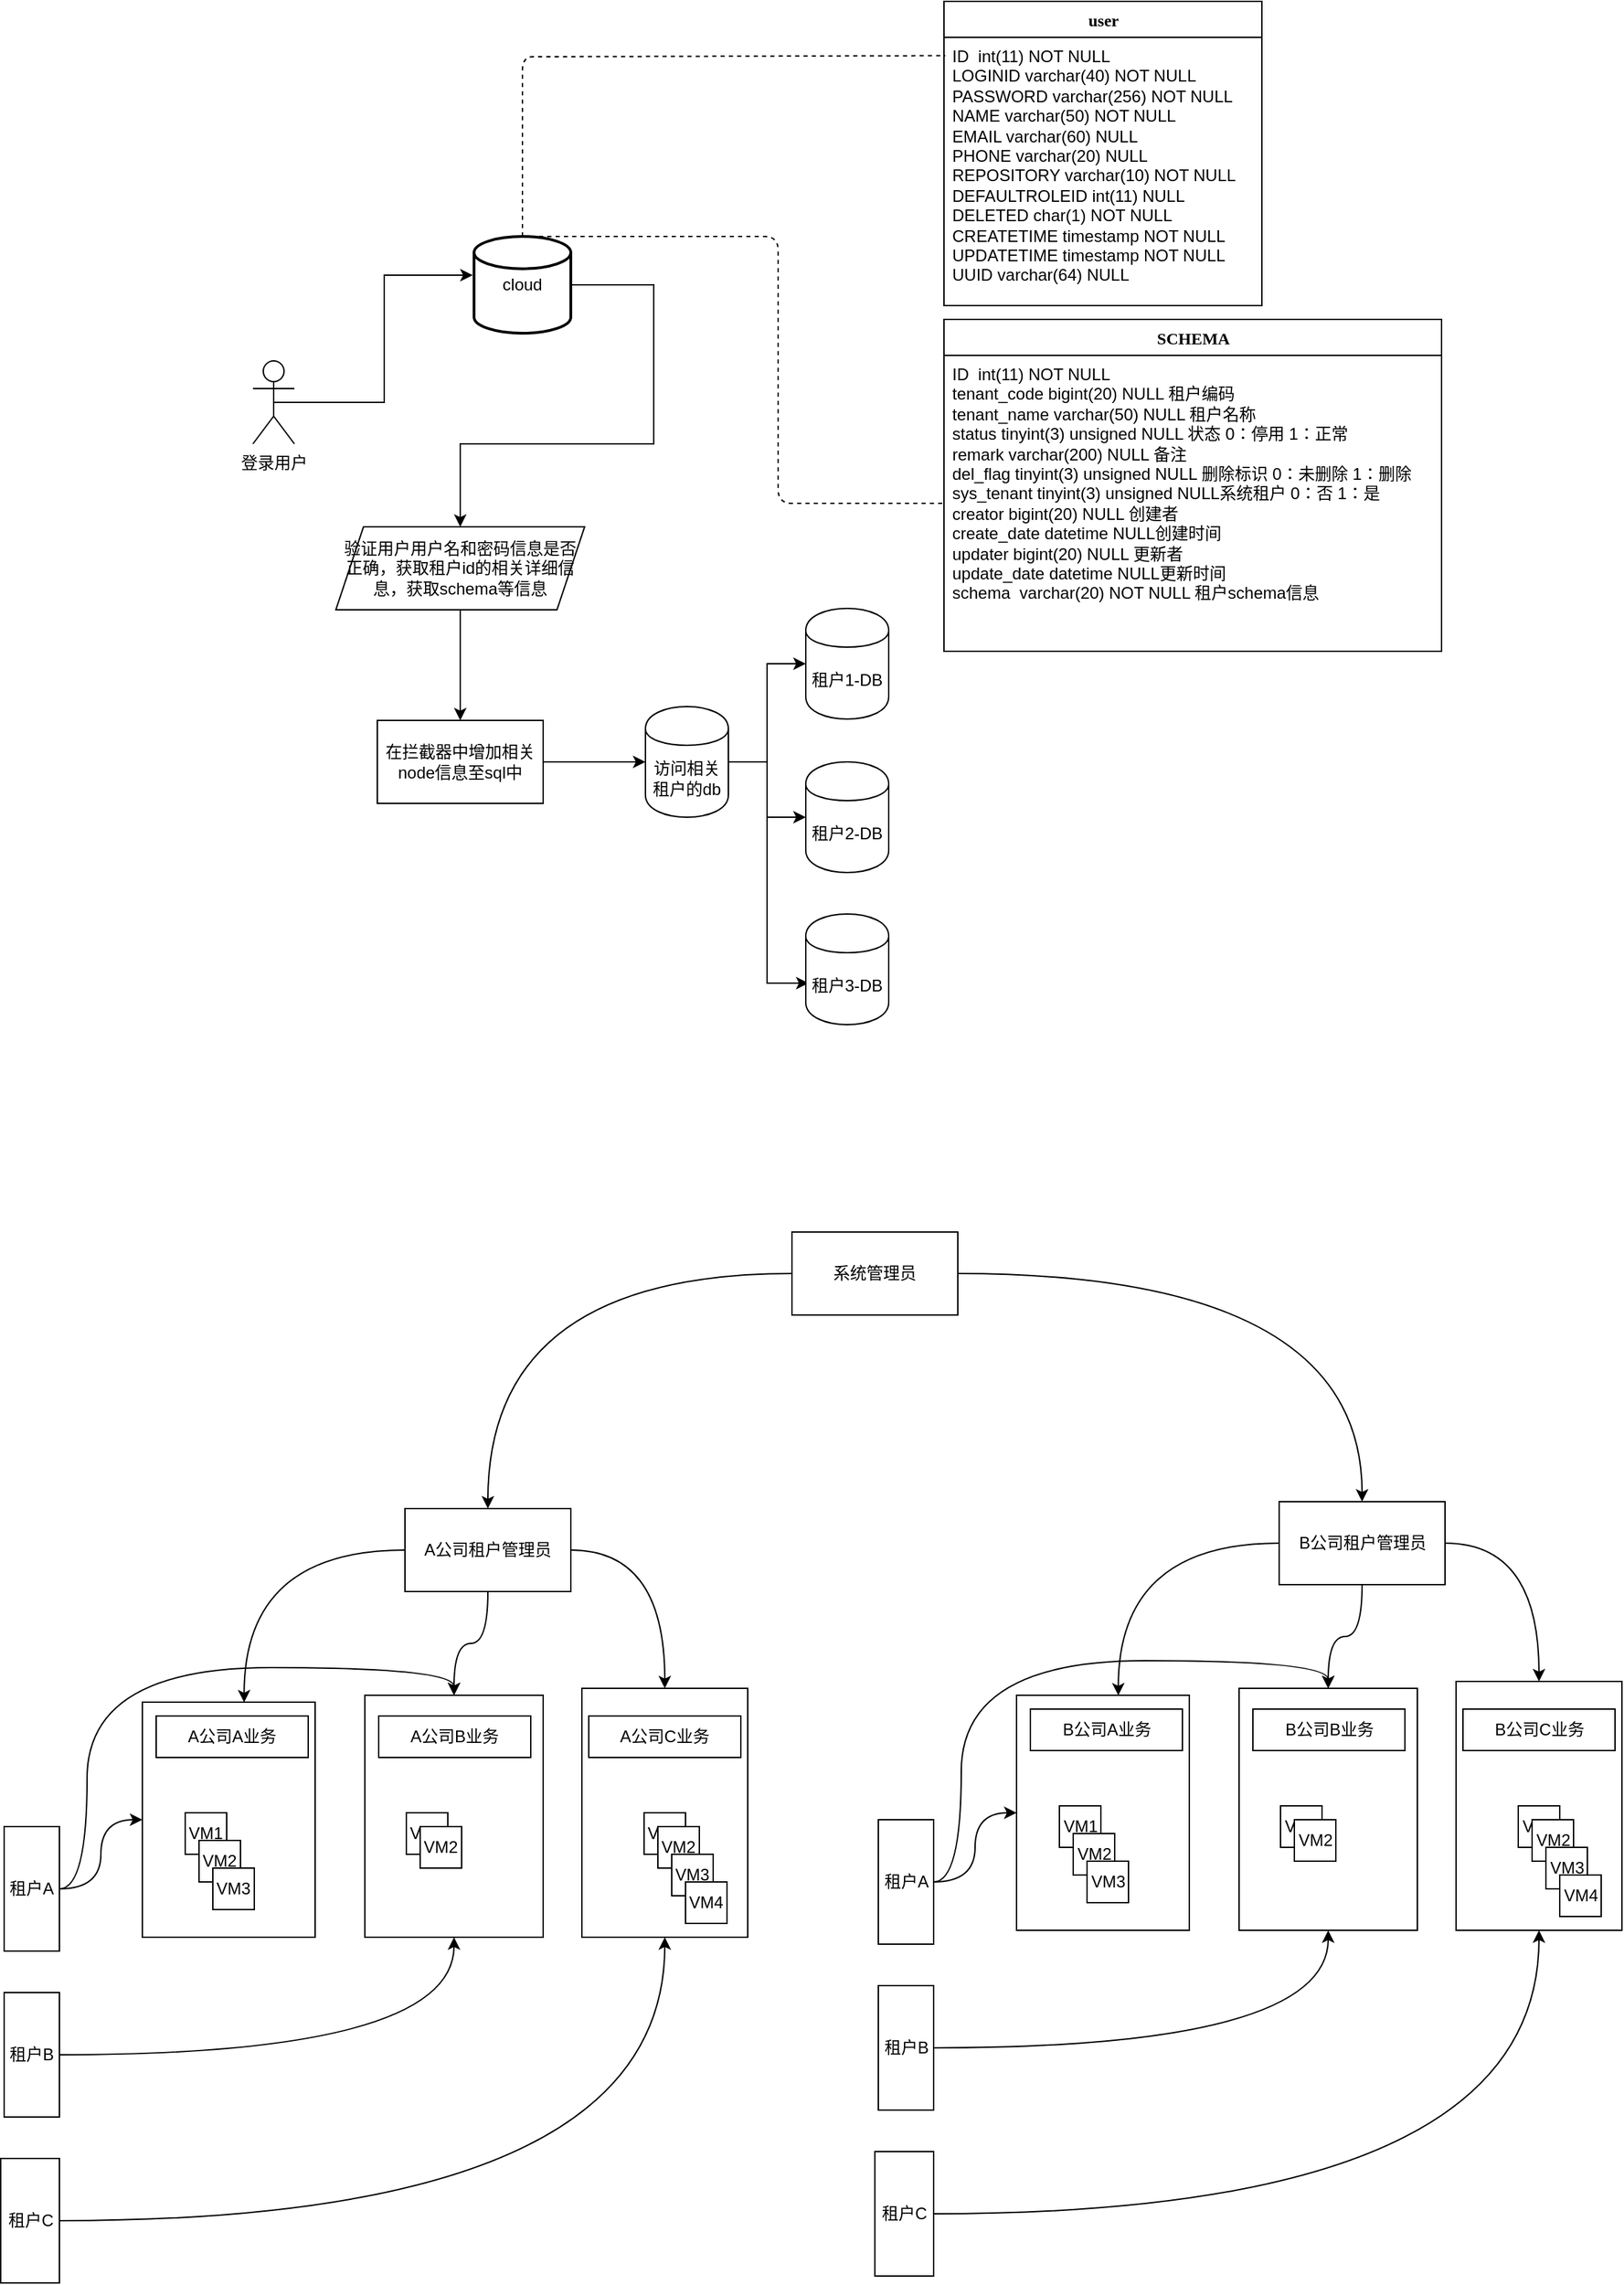 <mxfile version="14.6.1" type="github">
  <diagram id="C5RBs43oDa-KdzZeNtuy" name="Page-1">
    <mxGraphModel dx="2363" dy="591" grid="1" gridSize="10" guides="1" tooltips="1" connect="1" arrows="1" fold="1" page="1" pageScale="1" pageWidth="827" pageHeight="1169" math="0" shadow="0">
      <root>
        <mxCell id="WIyWlLk6GJQsqaUBKTNV-0" />
        <mxCell id="WIyWlLk6GJQsqaUBKTNV-1" parent="WIyWlLk6GJQsqaUBKTNV-0" />
        <mxCell id="F-g3I1seMJP-qdP17xgw-50" value="" style="rounded=0;whiteSpace=wrap;html=1;" vertex="1" parent="WIyWlLk6GJQsqaUBKTNV-1">
          <mxGeometry x="308" y="1280" width="120" height="180" as="geometry" />
        </mxCell>
        <mxCell id="F-g3I1seMJP-qdP17xgw-49" value="" style="rounded=0;whiteSpace=wrap;html=1;" vertex="1" parent="WIyWlLk6GJQsqaUBKTNV-1">
          <mxGeometry x="151" y="1285" width="129" height="175" as="geometry" />
        </mxCell>
        <mxCell id="F-g3I1seMJP-qdP17xgw-48" style="edgeStyle=orthogonalEdgeStyle;curved=1;rounded=0;orthogonalLoop=1;jettySize=auto;html=1;exitX=0;exitY=0;exitDx=0;exitDy=0;" edge="1" parent="WIyWlLk6GJQsqaUBKTNV-1" source="F-g3I1seMJP-qdP17xgw-47">
          <mxGeometry relative="1" as="geometry">
            <mxPoint y="1300" as="targetPoint" />
          </mxGeometry>
        </mxCell>
        <mxCell id="F-g3I1seMJP-qdP17xgw-47" value="" style="rounded=0;whiteSpace=wrap;html=1;" vertex="1" parent="WIyWlLk6GJQsqaUBKTNV-1">
          <mxGeometry x="-10" y="1290" width="125" height="170" as="geometry" />
        </mxCell>
        <mxCell id="boxZFS2VMnhUOI8mlONx-15" value="" style="edgeStyle=orthogonalEdgeStyle;rounded=0;orthogonalLoop=1;jettySize=auto;html=1;" parent="WIyWlLk6GJQsqaUBKTNV-1" source="boxZFS2VMnhUOI8mlONx-12" target="boxZFS2VMnhUOI8mlONx-14" edge="1">
          <mxGeometry relative="1" as="geometry" />
        </mxCell>
        <mxCell id="boxZFS2VMnhUOI8mlONx-12" value="验证用户用户名和密码信息是否正确，获取租户id的相关详细信息，获取schema等信息" style="shape=parallelogram;perimeter=parallelogramPerimeter;whiteSpace=wrap;html=1;fixedSize=1;" parent="WIyWlLk6GJQsqaUBKTNV-1" vertex="1">
          <mxGeometry x="130" y="440" width="180" height="60" as="geometry" />
        </mxCell>
        <mxCell id="boxZFS2VMnhUOI8mlONx-17" value="" style="edgeStyle=orthogonalEdgeStyle;rounded=0;orthogonalLoop=1;jettySize=auto;html=1;" parent="WIyWlLk6GJQsqaUBKTNV-1" source="boxZFS2VMnhUOI8mlONx-14" target="boxZFS2VMnhUOI8mlONx-16" edge="1">
          <mxGeometry relative="1" as="geometry" />
        </mxCell>
        <mxCell id="boxZFS2VMnhUOI8mlONx-14" value="在拦截器中增加相关node信息至sql中" style="whiteSpace=wrap;html=1;" parent="WIyWlLk6GJQsqaUBKTNV-1" vertex="1">
          <mxGeometry x="160" y="580" width="120" height="60" as="geometry" />
        </mxCell>
        <mxCell id="boxZFS2VMnhUOI8mlONx-23" value="" style="edgeStyle=orthogonalEdgeStyle;rounded=0;orthogonalLoop=1;jettySize=auto;html=1;" parent="WIyWlLk6GJQsqaUBKTNV-1" source="boxZFS2VMnhUOI8mlONx-16" target="boxZFS2VMnhUOI8mlONx-22" edge="1">
          <mxGeometry relative="1" as="geometry" />
        </mxCell>
        <mxCell id="boxZFS2VMnhUOI8mlONx-25" value="" style="edgeStyle=orthogonalEdgeStyle;rounded=0;orthogonalLoop=1;jettySize=auto;html=1;" parent="WIyWlLk6GJQsqaUBKTNV-1" source="boxZFS2VMnhUOI8mlONx-16" target="boxZFS2VMnhUOI8mlONx-24" edge="1">
          <mxGeometry relative="1" as="geometry" />
        </mxCell>
        <mxCell id="boxZFS2VMnhUOI8mlONx-27" value="" style="edgeStyle=orthogonalEdgeStyle;rounded=0;orthogonalLoop=1;jettySize=auto;html=1;" parent="WIyWlLk6GJQsqaUBKTNV-1" edge="1">
          <mxGeometry relative="1" as="geometry">
            <mxPoint x="416" y="610" as="sourcePoint" />
            <mxPoint x="472" y="770" as="targetPoint" />
            <Array as="points">
              <mxPoint x="442" y="610" />
              <mxPoint x="442" y="770" />
            </Array>
          </mxGeometry>
        </mxCell>
        <mxCell id="boxZFS2VMnhUOI8mlONx-16" value="访问相关租户的db" style="shape=cylinder;whiteSpace=wrap;html=1;boundedLbl=1;backgroundOutline=1;" parent="WIyWlLk6GJQsqaUBKTNV-1" vertex="1">
          <mxGeometry x="354" y="570" width="60" height="80" as="geometry" />
        </mxCell>
        <mxCell id="boxZFS2VMnhUOI8mlONx-22" value="租户1-DB" style="shape=cylinder;whiteSpace=wrap;html=1;boundedLbl=1;backgroundOutline=1;" parent="WIyWlLk6GJQsqaUBKTNV-1" vertex="1">
          <mxGeometry x="470" y="499" width="60" height="80" as="geometry" />
        </mxCell>
        <mxCell id="boxZFS2VMnhUOI8mlONx-24" value="租户2-DB" style="shape=cylinder;whiteSpace=wrap;html=1;boundedLbl=1;backgroundOutline=1;" parent="WIyWlLk6GJQsqaUBKTNV-1" vertex="1">
          <mxGeometry x="470" y="610" width="60" height="80" as="geometry" />
        </mxCell>
        <mxCell id="boxZFS2VMnhUOI8mlONx-26" value="租户3-DB" style="shape=cylinder;whiteSpace=wrap;html=1;boundedLbl=1;backgroundOutline=1;" parent="WIyWlLk6GJQsqaUBKTNV-1" vertex="1">
          <mxGeometry x="470" y="720" width="60" height="80" as="geometry" />
        </mxCell>
        <mxCell id="boxZFS2VMnhUOI8mlONx-43" style="edgeStyle=orthogonalEdgeStyle;rounded=0;orthogonalLoop=1;jettySize=auto;html=1;" parent="WIyWlLk6GJQsqaUBKTNV-1" source="boxZFS2VMnhUOI8mlONx-28" target="boxZFS2VMnhUOI8mlONx-12" edge="1">
          <mxGeometry relative="1" as="geometry">
            <Array as="points">
              <mxPoint x="360" y="265" />
              <mxPoint x="360" y="380" />
              <mxPoint x="220" y="380" />
            </Array>
          </mxGeometry>
        </mxCell>
        <mxCell id="boxZFS2VMnhUOI8mlONx-28" value="cloud" style="strokeWidth=2;html=1;shape=mxgraph.flowchart.database;whiteSpace=wrap;" parent="WIyWlLk6GJQsqaUBKTNV-1" vertex="1">
          <mxGeometry x="230" y="230" width="70" height="70" as="geometry" />
        </mxCell>
        <mxCell id="boxZFS2VMnhUOI8mlONx-29" value="user" style="swimlane;html=1;fontStyle=1;align=center;verticalAlign=top;childLayout=stackLayout;horizontal=1;startSize=26;horizontalStack=0;resizeParent=1;resizeLast=0;collapsible=1;marginBottom=0;swimlaneFillColor=#ffffff;rounded=0;shadow=0;comic=0;labelBackgroundColor=none;strokeWidth=1;fillColor=none;fontFamily=Verdana;fontSize=12" parent="WIyWlLk6GJQsqaUBKTNV-1" vertex="1">
          <mxGeometry x="570" y="60" width="230" height="220" as="geometry">
            <mxRectangle x="570" y="60" width="60" height="26" as="alternateBounds" />
          </mxGeometry>
        </mxCell>
        <mxCell id="boxZFS2VMnhUOI8mlONx-30" value="ID&amp;nbsp; int(11) NOT NULL&lt;br&gt;LOGINID varchar(40) NOT NULL&lt;br&gt;PASSWORD varchar(256) NOT NULL&lt;br&gt;NAME varchar(50) NOT NULL&lt;br&gt;EMAIL varchar(60) NULL&lt;br&gt;PHONE varchar(20) NULL&lt;br&gt;REPOSITORY varchar(10) NOT NULL&lt;br&gt;DEFAULTROLEID int(11) NULL&lt;br&gt;DELETED char(1) NOT NULL&lt;br&gt;CREATETIME timestamp NOT NULL&lt;br&gt;UPDATETIME timestamp NOT NULL&lt;br&gt;UUID varchar(64) NULL" style="text;html=1;strokeColor=none;fillColor=none;align=left;verticalAlign=top;spacingLeft=4;spacingRight=4;whiteSpace=wrap;overflow=hidden;rotatable=0;points=[[0,0.5],[1,0.5]];portConstraint=eastwest;" parent="boxZFS2VMnhUOI8mlONx-29" vertex="1">
          <mxGeometry y="26" width="230" height="184" as="geometry" />
        </mxCell>
        <mxCell id="boxZFS2VMnhUOI8mlONx-42" style="edgeStyle=orthogonalEdgeStyle;rounded=0;orthogonalLoop=1;jettySize=auto;html=1;exitX=0.5;exitY=0.5;exitDx=0;exitDy=0;exitPerimeter=0;entryX=-0.014;entryY=0.4;entryDx=0;entryDy=0;entryPerimeter=0;" parent="WIyWlLk6GJQsqaUBKTNV-1" source="boxZFS2VMnhUOI8mlONx-40" target="boxZFS2VMnhUOI8mlONx-28" edge="1">
          <mxGeometry relative="1" as="geometry" />
        </mxCell>
        <mxCell id="boxZFS2VMnhUOI8mlONx-40" value="登录用户" style="shape=umlActor;verticalLabelPosition=bottom;verticalAlign=top;html=1;outlineConnect=0;" parent="WIyWlLk6GJQsqaUBKTNV-1" vertex="1">
          <mxGeometry x="70" y="320" width="30" height="60" as="geometry" />
        </mxCell>
        <mxCell id="boxZFS2VMnhUOI8mlONx-47" value="" style="endArrow=none;dashed=1;html=1;exitX=0.5;exitY=0;exitDx=0;exitDy=0;exitPerimeter=0;entryX=0.004;entryY=0.072;entryDx=0;entryDy=0;entryPerimeter=0;" parent="WIyWlLk6GJQsqaUBKTNV-1" source="boxZFS2VMnhUOI8mlONx-28" target="boxZFS2VMnhUOI8mlONx-30" edge="1">
          <mxGeometry width="50" height="50" relative="1" as="geometry">
            <mxPoint x="310" y="170" as="sourcePoint" />
            <mxPoint x="360" y="120" as="targetPoint" />
            <Array as="points">
              <mxPoint x="265" y="100" />
              <mxPoint x="280" y="100" />
            </Array>
          </mxGeometry>
        </mxCell>
        <mxCell id="boxZFS2VMnhUOI8mlONx-48" value="SCHEMA" style="swimlane;html=1;fontStyle=1;align=center;verticalAlign=top;childLayout=stackLayout;horizontal=1;startSize=26;horizontalStack=0;resizeParent=1;resizeLast=0;collapsible=1;marginBottom=0;swimlaneFillColor=#ffffff;rounded=0;shadow=0;comic=0;labelBackgroundColor=none;strokeWidth=1;fillColor=none;fontFamily=Verdana;fontSize=12" parent="WIyWlLk6GJQsqaUBKTNV-1" vertex="1">
          <mxGeometry x="570" y="290" width="360" height="240" as="geometry">
            <mxRectangle x="570" y="60" width="60" height="26" as="alternateBounds" />
          </mxGeometry>
        </mxCell>
        <mxCell id="boxZFS2VMnhUOI8mlONx-49" value="ID&amp;nbsp; int(11) NOT NULL&lt;br&gt;tenant_code bigint(20) NULL 租户编码&lt;br&gt;tenant_name varchar(50) NULL 租户名称&lt;br&gt;status tinyint(3) unsigned NULL 状态 0：停用 1：正常&lt;br&gt;remark varchar(200) NULL 备注&lt;br&gt;del_flag tinyint(3) unsigned NULL 删除标识 0：未删除 1：删除&lt;br&gt;sys_tenant tinyint(3) unsigned NULL系统租户 0：否 1：是&lt;br&gt;creator bigint(20) NULL 创建者&lt;br&gt;create_date datetime NULL创建时间&lt;br&gt;updater bigint(20) NULL 更新者&lt;br&gt;update_date datetime NULL更新时间&lt;br&gt;schema&amp;nbsp; varchar(20) NOT NULL 租户schema信息" style="text;html=1;strokeColor=none;fillColor=none;align=left;verticalAlign=top;spacingLeft=4;spacingRight=4;whiteSpace=wrap;overflow=hidden;rotatable=0;points=[[0,0.5],[1,0.5]];portConstraint=eastwest;" parent="boxZFS2VMnhUOI8mlONx-48" vertex="1">
          <mxGeometry y="26" width="360" height="214" as="geometry" />
        </mxCell>
        <mxCell id="boxZFS2VMnhUOI8mlONx-50" value="" style="endArrow=none;dashed=1;html=1;exitX=0.5;exitY=0;exitDx=0;exitDy=0;exitPerimeter=0;entryX=0;entryY=0.5;entryDx=0;entryDy=0;" parent="WIyWlLk6GJQsqaUBKTNV-1" source="boxZFS2VMnhUOI8mlONx-28" target="boxZFS2VMnhUOI8mlONx-49" edge="1">
          <mxGeometry width="50" height="50" relative="1" as="geometry">
            <mxPoint x="360" y="230" as="sourcePoint" />
            <mxPoint x="410" y="180" as="targetPoint" />
            <Array as="points">
              <mxPoint x="450" y="230" />
              <mxPoint x="450" y="423" />
            </Array>
          </mxGeometry>
        </mxCell>
        <mxCell id="F-g3I1seMJP-qdP17xgw-85" style="edgeStyle=orthogonalEdgeStyle;curved=1;rounded=0;orthogonalLoop=1;jettySize=auto;html=1;entryX=0.5;entryY=0;entryDx=0;entryDy=0;" edge="1" parent="WIyWlLk6GJQsqaUBKTNV-1" source="F-g3I1seMJP-qdP17xgw-0" target="F-g3I1seMJP-qdP17xgw-1">
          <mxGeometry relative="1" as="geometry" />
        </mxCell>
        <mxCell id="F-g3I1seMJP-qdP17xgw-86" style="edgeStyle=orthogonalEdgeStyle;curved=1;rounded=0;orthogonalLoop=1;jettySize=auto;html=1;entryX=0.5;entryY=0;entryDx=0;entryDy=0;" edge="1" parent="WIyWlLk6GJQsqaUBKTNV-1" source="F-g3I1seMJP-qdP17xgw-0" target="F-g3I1seMJP-qdP17xgw-65">
          <mxGeometry relative="1" as="geometry" />
        </mxCell>
        <mxCell id="F-g3I1seMJP-qdP17xgw-0" value="系统管理员" style="rounded=0;whiteSpace=wrap;html=1;" vertex="1" parent="WIyWlLk6GJQsqaUBKTNV-1">
          <mxGeometry x="460" y="950" width="120" height="60" as="geometry" />
        </mxCell>
        <mxCell id="F-g3I1seMJP-qdP17xgw-55" style="edgeStyle=orthogonalEdgeStyle;curved=1;rounded=0;orthogonalLoop=1;jettySize=auto;html=1;entryX=0.589;entryY=0.001;entryDx=0;entryDy=0;entryPerimeter=0;" edge="1" parent="WIyWlLk6GJQsqaUBKTNV-1" source="F-g3I1seMJP-qdP17xgw-1" target="F-g3I1seMJP-qdP17xgw-47">
          <mxGeometry relative="1" as="geometry" />
        </mxCell>
        <mxCell id="F-g3I1seMJP-qdP17xgw-56" style="edgeStyle=orthogonalEdgeStyle;curved=1;rounded=0;orthogonalLoop=1;jettySize=auto;html=1;entryX=0.5;entryY=0;entryDx=0;entryDy=0;" edge="1" parent="WIyWlLk6GJQsqaUBKTNV-1" source="F-g3I1seMJP-qdP17xgw-1" target="F-g3I1seMJP-qdP17xgw-49">
          <mxGeometry relative="1" as="geometry" />
        </mxCell>
        <mxCell id="F-g3I1seMJP-qdP17xgw-57" style="edgeStyle=orthogonalEdgeStyle;curved=1;rounded=0;orthogonalLoop=1;jettySize=auto;html=1;" edge="1" parent="WIyWlLk6GJQsqaUBKTNV-1" source="F-g3I1seMJP-qdP17xgw-1" target="F-g3I1seMJP-qdP17xgw-50">
          <mxGeometry relative="1" as="geometry" />
        </mxCell>
        <mxCell id="F-g3I1seMJP-qdP17xgw-1" value="A公司租户管理员" style="rounded=0;whiteSpace=wrap;html=1;" vertex="1" parent="WIyWlLk6GJQsqaUBKTNV-1">
          <mxGeometry x="180" y="1150" width="120" height="60" as="geometry" />
        </mxCell>
        <mxCell id="F-g3I1seMJP-qdP17xgw-51" style="edgeStyle=orthogonalEdgeStyle;curved=1;rounded=0;orthogonalLoop=1;jettySize=auto;html=1;exitX=1;exitY=0.5;exitDx=0;exitDy=0;entryX=0;entryY=0.5;entryDx=0;entryDy=0;" edge="1" parent="WIyWlLk6GJQsqaUBKTNV-1" source="F-g3I1seMJP-qdP17xgw-4" target="F-g3I1seMJP-qdP17xgw-47">
          <mxGeometry relative="1" as="geometry" />
        </mxCell>
        <mxCell id="F-g3I1seMJP-qdP17xgw-52" style="edgeStyle=orthogonalEdgeStyle;curved=1;rounded=0;orthogonalLoop=1;jettySize=auto;html=1;entryX=0.5;entryY=0;entryDx=0;entryDy=0;" edge="1" parent="WIyWlLk6GJQsqaUBKTNV-1" source="F-g3I1seMJP-qdP17xgw-4" target="F-g3I1seMJP-qdP17xgw-49">
          <mxGeometry relative="1" as="geometry">
            <Array as="points">
              <mxPoint x="-50" y="1425" />
              <mxPoint x="-50" y="1265" />
              <mxPoint x="216" y="1265" />
            </Array>
          </mxGeometry>
        </mxCell>
        <mxCell id="F-g3I1seMJP-qdP17xgw-4" value="租户A" style="rounded=0;whiteSpace=wrap;html=1;" vertex="1" parent="WIyWlLk6GJQsqaUBKTNV-1">
          <mxGeometry x="-110" y="1380" width="40" height="90" as="geometry" />
        </mxCell>
        <mxCell id="F-g3I1seMJP-qdP17xgw-54" style="edgeStyle=orthogonalEdgeStyle;curved=1;rounded=0;orthogonalLoop=1;jettySize=auto;html=1;entryX=0.5;entryY=1;entryDx=0;entryDy=0;" edge="1" parent="WIyWlLk6GJQsqaUBKTNV-1" source="F-g3I1seMJP-qdP17xgw-5" target="F-g3I1seMJP-qdP17xgw-50">
          <mxGeometry relative="1" as="geometry" />
        </mxCell>
        <mxCell id="F-g3I1seMJP-qdP17xgw-5" value="租户C" style="rounded=0;whiteSpace=wrap;html=1;" vertex="1" parent="WIyWlLk6GJQsqaUBKTNV-1">
          <mxGeometry x="-112.5" y="1620" width="42.5" height="90" as="geometry" />
        </mxCell>
        <mxCell id="F-g3I1seMJP-qdP17xgw-53" style="edgeStyle=orthogonalEdgeStyle;curved=1;rounded=0;orthogonalLoop=1;jettySize=auto;html=1;entryX=0.5;entryY=1;entryDx=0;entryDy=0;" edge="1" parent="WIyWlLk6GJQsqaUBKTNV-1" source="F-g3I1seMJP-qdP17xgw-6" target="F-g3I1seMJP-qdP17xgw-49">
          <mxGeometry relative="1" as="geometry" />
        </mxCell>
        <mxCell id="F-g3I1seMJP-qdP17xgw-6" value="租户B" style="rounded=0;whiteSpace=wrap;html=1;" vertex="1" parent="WIyWlLk6GJQsqaUBKTNV-1">
          <mxGeometry x="-110" y="1500" width="40" height="90" as="geometry" />
        </mxCell>
        <mxCell id="F-g3I1seMJP-qdP17xgw-17" value="A公司A业务" style="rounded=0;whiteSpace=wrap;html=1;" vertex="1" parent="WIyWlLk6GJQsqaUBKTNV-1">
          <mxGeometry y="1300" width="110" height="30" as="geometry" />
        </mxCell>
        <mxCell id="F-g3I1seMJP-qdP17xgw-18" value="A公司B业务" style="rounded=0;whiteSpace=wrap;html=1;" vertex="1" parent="WIyWlLk6GJQsqaUBKTNV-1">
          <mxGeometry x="161" y="1300" width="110" height="30" as="geometry" />
        </mxCell>
        <mxCell id="F-g3I1seMJP-qdP17xgw-19" value="A公司C业务" style="rounded=0;whiteSpace=wrap;html=1;" vertex="1" parent="WIyWlLk6GJQsqaUBKTNV-1">
          <mxGeometry x="313" y="1300" width="110" height="30" as="geometry" />
        </mxCell>
        <mxCell id="F-g3I1seMJP-qdP17xgw-29" value="VM1" style="whiteSpace=wrap;html=1;aspect=fixed;" vertex="1" parent="WIyWlLk6GJQsqaUBKTNV-1">
          <mxGeometry x="21" y="1370" width="30" height="30" as="geometry" />
        </mxCell>
        <mxCell id="F-g3I1seMJP-qdP17xgw-30" value="VM2" style="whiteSpace=wrap;html=1;aspect=fixed;" vertex="1" parent="WIyWlLk6GJQsqaUBKTNV-1">
          <mxGeometry x="31" y="1390" width="30" height="30" as="geometry" />
        </mxCell>
        <mxCell id="F-g3I1seMJP-qdP17xgw-31" value="VM3" style="whiteSpace=wrap;html=1;aspect=fixed;" vertex="1" parent="WIyWlLk6GJQsqaUBKTNV-1">
          <mxGeometry x="41" y="1410" width="30" height="30" as="geometry" />
        </mxCell>
        <mxCell id="F-g3I1seMJP-qdP17xgw-32" value="VM1" style="whiteSpace=wrap;html=1;aspect=fixed;" vertex="1" parent="WIyWlLk6GJQsqaUBKTNV-1">
          <mxGeometry x="181" y="1370" width="30" height="30" as="geometry" />
        </mxCell>
        <mxCell id="F-g3I1seMJP-qdP17xgw-33" value="VM2" style="whiteSpace=wrap;html=1;aspect=fixed;" vertex="1" parent="WIyWlLk6GJQsqaUBKTNV-1">
          <mxGeometry x="191" y="1380" width="30" height="30" as="geometry" />
        </mxCell>
        <mxCell id="F-g3I1seMJP-qdP17xgw-36" value="VM1" style="whiteSpace=wrap;html=1;aspect=fixed;" vertex="1" parent="WIyWlLk6GJQsqaUBKTNV-1">
          <mxGeometry x="353" y="1370" width="30" height="30" as="geometry" />
        </mxCell>
        <mxCell id="F-g3I1seMJP-qdP17xgw-37" value="VM2" style="whiteSpace=wrap;html=1;aspect=fixed;" vertex="1" parent="WIyWlLk6GJQsqaUBKTNV-1">
          <mxGeometry x="363" y="1380" width="30" height="30" as="geometry" />
        </mxCell>
        <mxCell id="F-g3I1seMJP-qdP17xgw-38" value="VM3" style="whiteSpace=wrap;html=1;aspect=fixed;" vertex="1" parent="WIyWlLk6GJQsqaUBKTNV-1">
          <mxGeometry x="373" y="1400" width="30" height="30" as="geometry" />
        </mxCell>
        <mxCell id="F-g3I1seMJP-qdP17xgw-39" value="VM4" style="whiteSpace=wrap;html=1;aspect=fixed;" vertex="1" parent="WIyWlLk6GJQsqaUBKTNV-1">
          <mxGeometry x="383" y="1420" width="30" height="30" as="geometry" />
        </mxCell>
        <mxCell id="F-g3I1seMJP-qdP17xgw-58" value="" style="rounded=0;whiteSpace=wrap;html=1;" vertex="1" parent="WIyWlLk6GJQsqaUBKTNV-1">
          <mxGeometry x="940.5" y="1275" width="120" height="180" as="geometry" />
        </mxCell>
        <mxCell id="F-g3I1seMJP-qdP17xgw-59" value="" style="rounded=0;whiteSpace=wrap;html=1;" vertex="1" parent="WIyWlLk6GJQsqaUBKTNV-1">
          <mxGeometry x="783.5" y="1280" width="129" height="175" as="geometry" />
        </mxCell>
        <mxCell id="F-g3I1seMJP-qdP17xgw-60" style="edgeStyle=orthogonalEdgeStyle;curved=1;rounded=0;orthogonalLoop=1;jettySize=auto;html=1;exitX=0;exitY=0;exitDx=0;exitDy=0;" edge="1" parent="WIyWlLk6GJQsqaUBKTNV-1" source="F-g3I1seMJP-qdP17xgw-61">
          <mxGeometry relative="1" as="geometry">
            <mxPoint x="632.5" y="1295" as="targetPoint" />
          </mxGeometry>
        </mxCell>
        <mxCell id="F-g3I1seMJP-qdP17xgw-61" value="" style="rounded=0;whiteSpace=wrap;html=1;" vertex="1" parent="WIyWlLk6GJQsqaUBKTNV-1">
          <mxGeometry x="622.5" y="1285" width="125" height="170" as="geometry" />
        </mxCell>
        <mxCell id="F-g3I1seMJP-qdP17xgw-62" style="edgeStyle=orthogonalEdgeStyle;curved=1;rounded=0;orthogonalLoop=1;jettySize=auto;html=1;entryX=0.589;entryY=0.001;entryDx=0;entryDy=0;entryPerimeter=0;" edge="1" parent="WIyWlLk6GJQsqaUBKTNV-1" source="F-g3I1seMJP-qdP17xgw-65" target="F-g3I1seMJP-qdP17xgw-61">
          <mxGeometry relative="1" as="geometry" />
        </mxCell>
        <mxCell id="F-g3I1seMJP-qdP17xgw-63" style="edgeStyle=orthogonalEdgeStyle;curved=1;rounded=0;orthogonalLoop=1;jettySize=auto;html=1;entryX=0.5;entryY=0;entryDx=0;entryDy=0;" edge="1" parent="WIyWlLk6GJQsqaUBKTNV-1" source="F-g3I1seMJP-qdP17xgw-65" target="F-g3I1seMJP-qdP17xgw-59">
          <mxGeometry relative="1" as="geometry" />
        </mxCell>
        <mxCell id="F-g3I1seMJP-qdP17xgw-64" style="edgeStyle=orthogonalEdgeStyle;curved=1;rounded=0;orthogonalLoop=1;jettySize=auto;html=1;" edge="1" parent="WIyWlLk6GJQsqaUBKTNV-1" source="F-g3I1seMJP-qdP17xgw-65" target="F-g3I1seMJP-qdP17xgw-58">
          <mxGeometry relative="1" as="geometry" />
        </mxCell>
        <mxCell id="F-g3I1seMJP-qdP17xgw-65" value="B公司租户管理员" style="rounded=0;whiteSpace=wrap;html=1;" vertex="1" parent="WIyWlLk6GJQsqaUBKTNV-1">
          <mxGeometry x="812.5" y="1145" width="120" height="60" as="geometry" />
        </mxCell>
        <mxCell id="F-g3I1seMJP-qdP17xgw-66" style="edgeStyle=orthogonalEdgeStyle;curved=1;rounded=0;orthogonalLoop=1;jettySize=auto;html=1;exitX=1;exitY=0.5;exitDx=0;exitDy=0;entryX=0;entryY=0.5;entryDx=0;entryDy=0;" edge="1" parent="WIyWlLk6GJQsqaUBKTNV-1" source="F-g3I1seMJP-qdP17xgw-68" target="F-g3I1seMJP-qdP17xgw-61">
          <mxGeometry relative="1" as="geometry" />
        </mxCell>
        <mxCell id="F-g3I1seMJP-qdP17xgw-67" style="edgeStyle=orthogonalEdgeStyle;curved=1;rounded=0;orthogonalLoop=1;jettySize=auto;html=1;entryX=0.5;entryY=0;entryDx=0;entryDy=0;" edge="1" parent="WIyWlLk6GJQsqaUBKTNV-1" source="F-g3I1seMJP-qdP17xgw-68" target="F-g3I1seMJP-qdP17xgw-59">
          <mxGeometry relative="1" as="geometry">
            <Array as="points">
              <mxPoint x="582.5" y="1420" />
              <mxPoint x="582.5" y="1260" />
              <mxPoint x="848.5" y="1260" />
            </Array>
          </mxGeometry>
        </mxCell>
        <mxCell id="F-g3I1seMJP-qdP17xgw-68" value="租户A" style="rounded=0;whiteSpace=wrap;html=1;" vertex="1" parent="WIyWlLk6GJQsqaUBKTNV-1">
          <mxGeometry x="522.5" y="1375" width="40" height="90" as="geometry" />
        </mxCell>
        <mxCell id="F-g3I1seMJP-qdP17xgw-69" style="edgeStyle=orthogonalEdgeStyle;curved=1;rounded=0;orthogonalLoop=1;jettySize=auto;html=1;entryX=0.5;entryY=1;entryDx=0;entryDy=0;" edge="1" parent="WIyWlLk6GJQsqaUBKTNV-1" source="F-g3I1seMJP-qdP17xgw-70" target="F-g3I1seMJP-qdP17xgw-58">
          <mxGeometry relative="1" as="geometry" />
        </mxCell>
        <mxCell id="F-g3I1seMJP-qdP17xgw-70" value="租户C" style="rounded=0;whiteSpace=wrap;html=1;" vertex="1" parent="WIyWlLk6GJQsqaUBKTNV-1">
          <mxGeometry x="520" y="1615" width="42.5" height="90" as="geometry" />
        </mxCell>
        <mxCell id="F-g3I1seMJP-qdP17xgw-71" style="edgeStyle=orthogonalEdgeStyle;curved=1;rounded=0;orthogonalLoop=1;jettySize=auto;html=1;entryX=0.5;entryY=1;entryDx=0;entryDy=0;" edge="1" parent="WIyWlLk6GJQsqaUBKTNV-1" source="F-g3I1seMJP-qdP17xgw-72" target="F-g3I1seMJP-qdP17xgw-59">
          <mxGeometry relative="1" as="geometry" />
        </mxCell>
        <mxCell id="F-g3I1seMJP-qdP17xgw-72" value="租户B" style="rounded=0;whiteSpace=wrap;html=1;" vertex="1" parent="WIyWlLk6GJQsqaUBKTNV-1">
          <mxGeometry x="522.5" y="1495" width="40" height="90" as="geometry" />
        </mxCell>
        <mxCell id="F-g3I1seMJP-qdP17xgw-73" value="B公司A业务" style="rounded=0;whiteSpace=wrap;html=1;" vertex="1" parent="WIyWlLk6GJQsqaUBKTNV-1">
          <mxGeometry x="632.5" y="1295" width="110" height="30" as="geometry" />
        </mxCell>
        <mxCell id="F-g3I1seMJP-qdP17xgw-74" value="B公司B业务" style="rounded=0;whiteSpace=wrap;html=1;" vertex="1" parent="WIyWlLk6GJQsqaUBKTNV-1">
          <mxGeometry x="793.5" y="1295" width="110" height="30" as="geometry" />
        </mxCell>
        <mxCell id="F-g3I1seMJP-qdP17xgw-75" value="B公司C业务" style="rounded=0;whiteSpace=wrap;html=1;" vertex="1" parent="WIyWlLk6GJQsqaUBKTNV-1">
          <mxGeometry x="945.5" y="1295" width="110" height="30" as="geometry" />
        </mxCell>
        <mxCell id="F-g3I1seMJP-qdP17xgw-76" value="VM1" style="whiteSpace=wrap;html=1;aspect=fixed;" vertex="1" parent="WIyWlLk6GJQsqaUBKTNV-1">
          <mxGeometry x="653.5" y="1365" width="30" height="30" as="geometry" />
        </mxCell>
        <mxCell id="F-g3I1seMJP-qdP17xgw-77" value="VM2" style="whiteSpace=wrap;html=1;aspect=fixed;" vertex="1" parent="WIyWlLk6GJQsqaUBKTNV-1">
          <mxGeometry x="663.5" y="1385" width="30" height="30" as="geometry" />
        </mxCell>
        <mxCell id="F-g3I1seMJP-qdP17xgw-78" value="VM3" style="whiteSpace=wrap;html=1;aspect=fixed;" vertex="1" parent="WIyWlLk6GJQsqaUBKTNV-1">
          <mxGeometry x="673.5" y="1405" width="30" height="30" as="geometry" />
        </mxCell>
        <mxCell id="F-g3I1seMJP-qdP17xgw-79" value="VM1" style="whiteSpace=wrap;html=1;aspect=fixed;" vertex="1" parent="WIyWlLk6GJQsqaUBKTNV-1">
          <mxGeometry x="813.5" y="1365" width="30" height="30" as="geometry" />
        </mxCell>
        <mxCell id="F-g3I1seMJP-qdP17xgw-80" value="VM2" style="whiteSpace=wrap;html=1;aspect=fixed;" vertex="1" parent="WIyWlLk6GJQsqaUBKTNV-1">
          <mxGeometry x="823.5" y="1375" width="30" height="30" as="geometry" />
        </mxCell>
        <mxCell id="F-g3I1seMJP-qdP17xgw-81" value="VM1" style="whiteSpace=wrap;html=1;aspect=fixed;" vertex="1" parent="WIyWlLk6GJQsqaUBKTNV-1">
          <mxGeometry x="985.5" y="1365" width="30" height="30" as="geometry" />
        </mxCell>
        <mxCell id="F-g3I1seMJP-qdP17xgw-82" value="VM2" style="whiteSpace=wrap;html=1;aspect=fixed;" vertex="1" parent="WIyWlLk6GJQsqaUBKTNV-1">
          <mxGeometry x="995.5" y="1375" width="30" height="30" as="geometry" />
        </mxCell>
        <mxCell id="F-g3I1seMJP-qdP17xgw-83" value="VM3" style="whiteSpace=wrap;html=1;aspect=fixed;" vertex="1" parent="WIyWlLk6GJQsqaUBKTNV-1">
          <mxGeometry x="1005.5" y="1395" width="30" height="30" as="geometry" />
        </mxCell>
        <mxCell id="F-g3I1seMJP-qdP17xgw-84" value="VM4" style="whiteSpace=wrap;html=1;aspect=fixed;" vertex="1" parent="WIyWlLk6GJQsqaUBKTNV-1">
          <mxGeometry x="1015.5" y="1415" width="30" height="30" as="geometry" />
        </mxCell>
      </root>
    </mxGraphModel>
  </diagram>
</mxfile>
